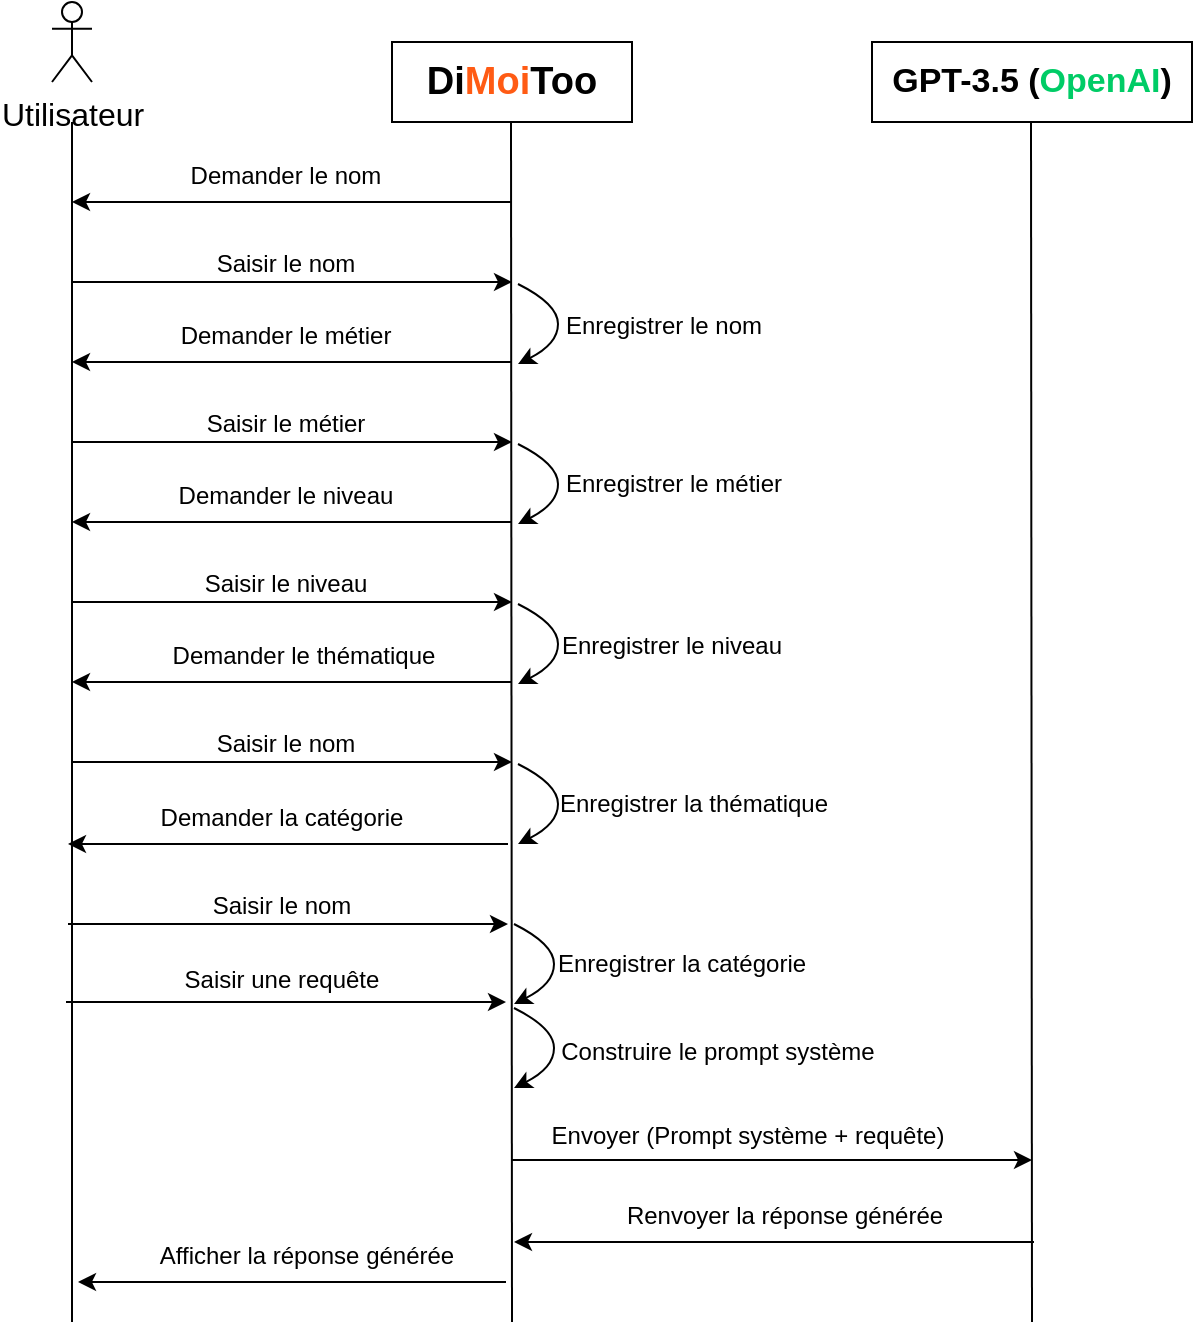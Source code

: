 <mxfile version="24.5.4" type="github">
  <diagram name="Page-1" id="GJe6fwaimxGM4SSV93HP">
    <mxGraphModel dx="1194" dy="797" grid="1" gridSize="10" guides="1" tooltips="1" connect="1" arrows="1" fold="1" page="1" pageScale="1" pageWidth="827" pageHeight="1169" math="0" shadow="0">
      <root>
        <mxCell id="0" />
        <mxCell id="1" parent="0" />
        <mxCell id="ao2tXRt4-jEA7iOyl1Jo-1" value="Utilisateur" style="shape=umlActor;verticalLabelPosition=bottom;verticalAlign=top;html=1;outlineConnect=0;fontSize=16;" vertex="1" parent="1">
          <mxGeometry x="150" y="140" width="20" height="40" as="geometry" />
        </mxCell>
        <mxCell id="ao2tXRt4-jEA7iOyl1Jo-2" value="&lt;b style=&quot;font-size: 19px;&quot;&gt;Di&lt;font style=&quot;font-size: 19px;&quot; color=&quot;#ff5b14&quot;&gt;Moi&lt;/font&gt;Too&lt;/b&gt;" style="rounded=0;whiteSpace=wrap;html=1;" vertex="1" parent="1">
          <mxGeometry x="320" y="160" width="120" height="40" as="geometry" />
        </mxCell>
        <mxCell id="ao2tXRt4-jEA7iOyl1Jo-3" value="" style="endArrow=none;html=1;rounded=0;" edge="1" parent="1">
          <mxGeometry width="50" height="50" relative="1" as="geometry">
            <mxPoint x="160" y="800" as="sourcePoint" />
            <mxPoint x="160" y="200" as="targetPoint" />
          </mxGeometry>
        </mxCell>
        <mxCell id="ao2tXRt4-jEA7iOyl1Jo-4" value="" style="endArrow=none;html=1;rounded=0;" edge="1" parent="1">
          <mxGeometry width="50" height="50" relative="1" as="geometry">
            <mxPoint x="380" y="800" as="sourcePoint" />
            <mxPoint x="379.5" y="200" as="targetPoint" />
          </mxGeometry>
        </mxCell>
        <mxCell id="ao2tXRt4-jEA7iOyl1Jo-5" value="&lt;b style=&quot;font-size: 17px;&quot;&gt;GPT-3.5 (&lt;font color=&quot;#00cc66&quot; style=&quot;font-size: 17px;&quot;&gt;OpenAI&lt;/font&gt;)&lt;/b&gt;" style="rounded=0;whiteSpace=wrap;html=1;fontSize=17;" vertex="1" parent="1">
          <mxGeometry x="560" y="160" width="160" height="40" as="geometry" />
        </mxCell>
        <mxCell id="ao2tXRt4-jEA7iOyl1Jo-6" value="" style="endArrow=none;html=1;rounded=0;" edge="1" parent="1">
          <mxGeometry width="50" height="50" relative="1" as="geometry">
            <mxPoint x="640" y="800" as="sourcePoint" />
            <mxPoint x="639.5" y="200" as="targetPoint" />
          </mxGeometry>
        </mxCell>
        <mxCell id="ao2tXRt4-jEA7iOyl1Jo-7" value="" style="endArrow=classic;html=1;rounded=0;" edge="1" parent="1">
          <mxGeometry width="50" height="50" relative="1" as="geometry">
            <mxPoint x="380" y="240" as="sourcePoint" />
            <mxPoint x="160" y="240" as="targetPoint" />
          </mxGeometry>
        </mxCell>
        <mxCell id="ao2tXRt4-jEA7iOyl1Jo-11" value="Demander le nom" style="text;html=1;align=center;verticalAlign=middle;whiteSpace=wrap;rounded=0;" vertex="1" parent="1">
          <mxGeometry x="202" y="217" width="130" height="20" as="geometry" />
        </mxCell>
        <mxCell id="ao2tXRt4-jEA7iOyl1Jo-13" value="" style="endArrow=classic;html=1;rounded=0;" edge="1" parent="1">
          <mxGeometry width="50" height="50" relative="1" as="geometry">
            <mxPoint x="160" y="280" as="sourcePoint" />
            <mxPoint x="380" y="280" as="targetPoint" />
          </mxGeometry>
        </mxCell>
        <mxCell id="ao2tXRt4-jEA7iOyl1Jo-14" value="Saisir le nom" style="text;html=1;align=center;verticalAlign=middle;whiteSpace=wrap;rounded=0;" vertex="1" parent="1">
          <mxGeometry x="202" y="261" width="130" height="20" as="geometry" />
        </mxCell>
        <mxCell id="ao2tXRt4-jEA7iOyl1Jo-15" value="" style="curved=1;endArrow=classic;html=1;rounded=0;" edge="1" parent="1">
          <mxGeometry width="50" height="50" relative="1" as="geometry">
            <mxPoint x="383" y="281" as="sourcePoint" />
            <mxPoint x="383" y="321" as="targetPoint" />
            <Array as="points">
              <mxPoint x="403" y="291" />
              <mxPoint x="403" y="311" />
            </Array>
          </mxGeometry>
        </mxCell>
        <mxCell id="ao2tXRt4-jEA7iOyl1Jo-16" value="Enregistrer le nom" style="text;html=1;align=center;verticalAlign=middle;whiteSpace=wrap;rounded=0;" vertex="1" parent="1">
          <mxGeometry x="391" y="292" width="130" height="20" as="geometry" />
        </mxCell>
        <mxCell id="ao2tXRt4-jEA7iOyl1Jo-17" value="" style="endArrow=classic;html=1;rounded=0;" edge="1" parent="1">
          <mxGeometry width="50" height="50" relative="1" as="geometry">
            <mxPoint x="380" y="320" as="sourcePoint" />
            <mxPoint x="160" y="320" as="targetPoint" />
          </mxGeometry>
        </mxCell>
        <mxCell id="ao2tXRt4-jEA7iOyl1Jo-18" value="Demander le métier" style="text;html=1;align=center;verticalAlign=middle;whiteSpace=wrap;rounded=0;" vertex="1" parent="1">
          <mxGeometry x="202" y="297" width="130" height="20" as="geometry" />
        </mxCell>
        <mxCell id="ao2tXRt4-jEA7iOyl1Jo-19" value="" style="endArrow=classic;html=1;rounded=0;" edge="1" parent="1">
          <mxGeometry width="50" height="50" relative="1" as="geometry">
            <mxPoint x="160" y="360" as="sourcePoint" />
            <mxPoint x="380" y="360" as="targetPoint" />
          </mxGeometry>
        </mxCell>
        <mxCell id="ao2tXRt4-jEA7iOyl1Jo-20" value="Saisir le métier" style="text;html=1;align=center;verticalAlign=middle;whiteSpace=wrap;rounded=0;" vertex="1" parent="1">
          <mxGeometry x="202" y="341" width="130" height="20" as="geometry" />
        </mxCell>
        <mxCell id="ao2tXRt4-jEA7iOyl1Jo-21" value="" style="curved=1;endArrow=classic;html=1;rounded=0;" edge="1" parent="1">
          <mxGeometry width="50" height="50" relative="1" as="geometry">
            <mxPoint x="383" y="361" as="sourcePoint" />
            <mxPoint x="383" y="401" as="targetPoint" />
            <Array as="points">
              <mxPoint x="403" y="371" />
              <mxPoint x="403" y="391" />
            </Array>
          </mxGeometry>
        </mxCell>
        <mxCell id="ao2tXRt4-jEA7iOyl1Jo-22" value="Enregistrer le métier" style="text;html=1;align=center;verticalAlign=middle;whiteSpace=wrap;rounded=0;" vertex="1" parent="1">
          <mxGeometry x="396" y="371" width="130" height="20" as="geometry" />
        </mxCell>
        <mxCell id="ao2tXRt4-jEA7iOyl1Jo-23" value="" style="endArrow=classic;html=1;rounded=0;" edge="1" parent="1">
          <mxGeometry width="50" height="50" relative="1" as="geometry">
            <mxPoint x="380" y="400" as="sourcePoint" />
            <mxPoint x="160" y="400" as="targetPoint" />
          </mxGeometry>
        </mxCell>
        <mxCell id="ao2tXRt4-jEA7iOyl1Jo-24" value="Demander le niveau" style="text;html=1;align=center;verticalAlign=middle;whiteSpace=wrap;rounded=0;" vertex="1" parent="1">
          <mxGeometry x="202" y="377" width="130" height="20" as="geometry" />
        </mxCell>
        <mxCell id="ao2tXRt4-jEA7iOyl1Jo-25" value="" style="endArrow=classic;html=1;rounded=0;" edge="1" parent="1">
          <mxGeometry width="50" height="50" relative="1" as="geometry">
            <mxPoint x="160" y="440" as="sourcePoint" />
            <mxPoint x="380" y="440" as="targetPoint" />
          </mxGeometry>
        </mxCell>
        <mxCell id="ao2tXRt4-jEA7iOyl1Jo-26" value="Saisir le niveau" style="text;html=1;align=center;verticalAlign=middle;whiteSpace=wrap;rounded=0;" vertex="1" parent="1">
          <mxGeometry x="202" y="421" width="130" height="20" as="geometry" />
        </mxCell>
        <mxCell id="ao2tXRt4-jEA7iOyl1Jo-27" value="" style="curved=1;endArrow=classic;html=1;rounded=0;" edge="1" parent="1">
          <mxGeometry width="50" height="50" relative="1" as="geometry">
            <mxPoint x="383" y="441" as="sourcePoint" />
            <mxPoint x="383" y="481" as="targetPoint" />
            <Array as="points">
              <mxPoint x="403" y="451" />
              <mxPoint x="403" y="471" />
            </Array>
          </mxGeometry>
        </mxCell>
        <mxCell id="ao2tXRt4-jEA7iOyl1Jo-28" value="Enregistrer le niveau" style="text;html=1;align=center;verticalAlign=middle;whiteSpace=wrap;rounded=0;" vertex="1" parent="1">
          <mxGeometry x="395" y="452" width="130" height="20" as="geometry" />
        </mxCell>
        <mxCell id="ao2tXRt4-jEA7iOyl1Jo-29" value="" style="endArrow=classic;html=1;rounded=0;" edge="1" parent="1">
          <mxGeometry width="50" height="50" relative="1" as="geometry">
            <mxPoint x="380" y="480" as="sourcePoint" />
            <mxPoint x="160" y="480" as="targetPoint" />
          </mxGeometry>
        </mxCell>
        <mxCell id="ao2tXRt4-jEA7iOyl1Jo-30" value="Demander le thématique" style="text;html=1;align=center;verticalAlign=middle;whiteSpace=wrap;rounded=0;" vertex="1" parent="1">
          <mxGeometry x="202" y="457" width="148" height="20" as="geometry" />
        </mxCell>
        <mxCell id="ao2tXRt4-jEA7iOyl1Jo-31" value="" style="endArrow=classic;html=1;rounded=0;" edge="1" parent="1">
          <mxGeometry width="50" height="50" relative="1" as="geometry">
            <mxPoint x="160" y="520" as="sourcePoint" />
            <mxPoint x="380" y="520" as="targetPoint" />
          </mxGeometry>
        </mxCell>
        <mxCell id="ao2tXRt4-jEA7iOyl1Jo-32" value="Saisir le nom" style="text;html=1;align=center;verticalAlign=middle;whiteSpace=wrap;rounded=0;" vertex="1" parent="1">
          <mxGeometry x="202" y="501" width="130" height="20" as="geometry" />
        </mxCell>
        <mxCell id="ao2tXRt4-jEA7iOyl1Jo-33" value="" style="curved=1;endArrow=classic;html=1;rounded=0;" edge="1" parent="1">
          <mxGeometry width="50" height="50" relative="1" as="geometry">
            <mxPoint x="383" y="521" as="sourcePoint" />
            <mxPoint x="383" y="561" as="targetPoint" />
            <Array as="points">
              <mxPoint x="403" y="531" />
              <mxPoint x="403" y="551" />
            </Array>
          </mxGeometry>
        </mxCell>
        <mxCell id="ao2tXRt4-jEA7iOyl1Jo-34" value="Enregistrer la thématique" style="text;html=1;align=center;verticalAlign=middle;whiteSpace=wrap;rounded=0;" vertex="1" parent="1">
          <mxGeometry x="402" y="531" width="138" height="20" as="geometry" />
        </mxCell>
        <mxCell id="ao2tXRt4-jEA7iOyl1Jo-35" value="" style="endArrow=classic;html=1;rounded=0;" edge="1" parent="1">
          <mxGeometry width="50" height="50" relative="1" as="geometry">
            <mxPoint x="378" y="561" as="sourcePoint" />
            <mxPoint x="158" y="561" as="targetPoint" />
          </mxGeometry>
        </mxCell>
        <mxCell id="ao2tXRt4-jEA7iOyl1Jo-36" value="Demander la catégorie" style="text;html=1;align=center;verticalAlign=middle;whiteSpace=wrap;rounded=0;" vertex="1" parent="1">
          <mxGeometry x="200" y="538" width="130" height="20" as="geometry" />
        </mxCell>
        <mxCell id="ao2tXRt4-jEA7iOyl1Jo-37" value="" style="endArrow=classic;html=1;rounded=0;" edge="1" parent="1">
          <mxGeometry width="50" height="50" relative="1" as="geometry">
            <mxPoint x="158" y="601" as="sourcePoint" />
            <mxPoint x="378" y="601" as="targetPoint" />
          </mxGeometry>
        </mxCell>
        <mxCell id="ao2tXRt4-jEA7iOyl1Jo-38" value="Saisir le nom" style="text;html=1;align=center;verticalAlign=middle;whiteSpace=wrap;rounded=0;" vertex="1" parent="1">
          <mxGeometry x="200" y="582" width="130" height="20" as="geometry" />
        </mxCell>
        <mxCell id="ao2tXRt4-jEA7iOyl1Jo-39" value="" style="curved=1;endArrow=classic;html=1;rounded=0;" edge="1" parent="1">
          <mxGeometry width="50" height="50" relative="1" as="geometry">
            <mxPoint x="381" y="601" as="sourcePoint" />
            <mxPoint x="381" y="641" as="targetPoint" />
            <Array as="points">
              <mxPoint x="401" y="611" />
              <mxPoint x="401" y="631" />
            </Array>
          </mxGeometry>
        </mxCell>
        <mxCell id="ao2tXRt4-jEA7iOyl1Jo-40" value="Enregistrer la catégorie" style="text;html=1;align=center;verticalAlign=middle;whiteSpace=wrap;rounded=0;" vertex="1" parent="1">
          <mxGeometry x="400" y="611" width="130" height="20" as="geometry" />
        </mxCell>
        <mxCell id="ao2tXRt4-jEA7iOyl1Jo-44" value="" style="endArrow=classic;html=1;rounded=0;" edge="1" parent="1">
          <mxGeometry width="50" height="50" relative="1" as="geometry">
            <mxPoint x="380" y="719" as="sourcePoint" />
            <mxPoint x="640" y="719" as="targetPoint" />
          </mxGeometry>
        </mxCell>
        <mxCell id="ao2tXRt4-jEA7iOyl1Jo-45" value="" style="endArrow=classic;html=1;rounded=0;" edge="1" parent="1">
          <mxGeometry width="50" height="50" relative="1" as="geometry">
            <mxPoint x="157" y="640" as="sourcePoint" />
            <mxPoint x="377" y="640" as="targetPoint" />
          </mxGeometry>
        </mxCell>
        <mxCell id="ao2tXRt4-jEA7iOyl1Jo-46" value="Saisir une requête" style="text;html=1;align=center;verticalAlign=middle;whiteSpace=wrap;rounded=0;" vertex="1" parent="1">
          <mxGeometry x="200" y="619" width="130" height="20" as="geometry" />
        </mxCell>
        <mxCell id="ao2tXRt4-jEA7iOyl1Jo-47" value="" style="curved=1;endArrow=classic;html=1;rounded=0;" edge="1" parent="1">
          <mxGeometry width="50" height="50" relative="1" as="geometry">
            <mxPoint x="381" y="643" as="sourcePoint" />
            <mxPoint x="381" y="683" as="targetPoint" />
            <Array as="points">
              <mxPoint x="401" y="653" />
              <mxPoint x="401" y="673" />
            </Array>
          </mxGeometry>
        </mxCell>
        <mxCell id="ao2tXRt4-jEA7iOyl1Jo-48" value="Construire le prompt système" style="text;html=1;align=center;verticalAlign=middle;whiteSpace=wrap;rounded=0;" vertex="1" parent="1">
          <mxGeometry x="388" y="655" width="190" height="20" as="geometry" />
        </mxCell>
        <mxCell id="ao2tXRt4-jEA7iOyl1Jo-49" value="Envoyer (Prompt système + requête)" style="text;html=1;align=center;verticalAlign=middle;whiteSpace=wrap;rounded=0;" vertex="1" parent="1">
          <mxGeometry x="396" y="697" width="204" height="20" as="geometry" />
        </mxCell>
        <mxCell id="ao2tXRt4-jEA7iOyl1Jo-50" value="" style="endArrow=classic;html=1;rounded=0;" edge="1" parent="1">
          <mxGeometry width="50" height="50" relative="1" as="geometry">
            <mxPoint x="641" y="760" as="sourcePoint" />
            <mxPoint x="381" y="760" as="targetPoint" />
          </mxGeometry>
        </mxCell>
        <mxCell id="ao2tXRt4-jEA7iOyl1Jo-51" value="Renvoyer la réponse générée" style="text;html=1;align=center;verticalAlign=middle;whiteSpace=wrap;rounded=0;" vertex="1" parent="1">
          <mxGeometry x="423" y="737" width="187" height="20" as="geometry" />
        </mxCell>
        <mxCell id="ao2tXRt4-jEA7iOyl1Jo-52" value="" style="endArrow=classic;html=1;rounded=0;" edge="1" parent="1">
          <mxGeometry width="50" height="50" relative="1" as="geometry">
            <mxPoint x="377" y="780" as="sourcePoint" />
            <mxPoint x="163" y="780" as="targetPoint" />
          </mxGeometry>
        </mxCell>
        <mxCell id="ao2tXRt4-jEA7iOyl1Jo-53" value="Afficher la réponse générée" style="text;html=1;align=center;verticalAlign=middle;whiteSpace=wrap;rounded=0;" vertex="1" parent="1">
          <mxGeometry x="184" y="757" width="187" height="20" as="geometry" />
        </mxCell>
      </root>
    </mxGraphModel>
  </diagram>
</mxfile>
